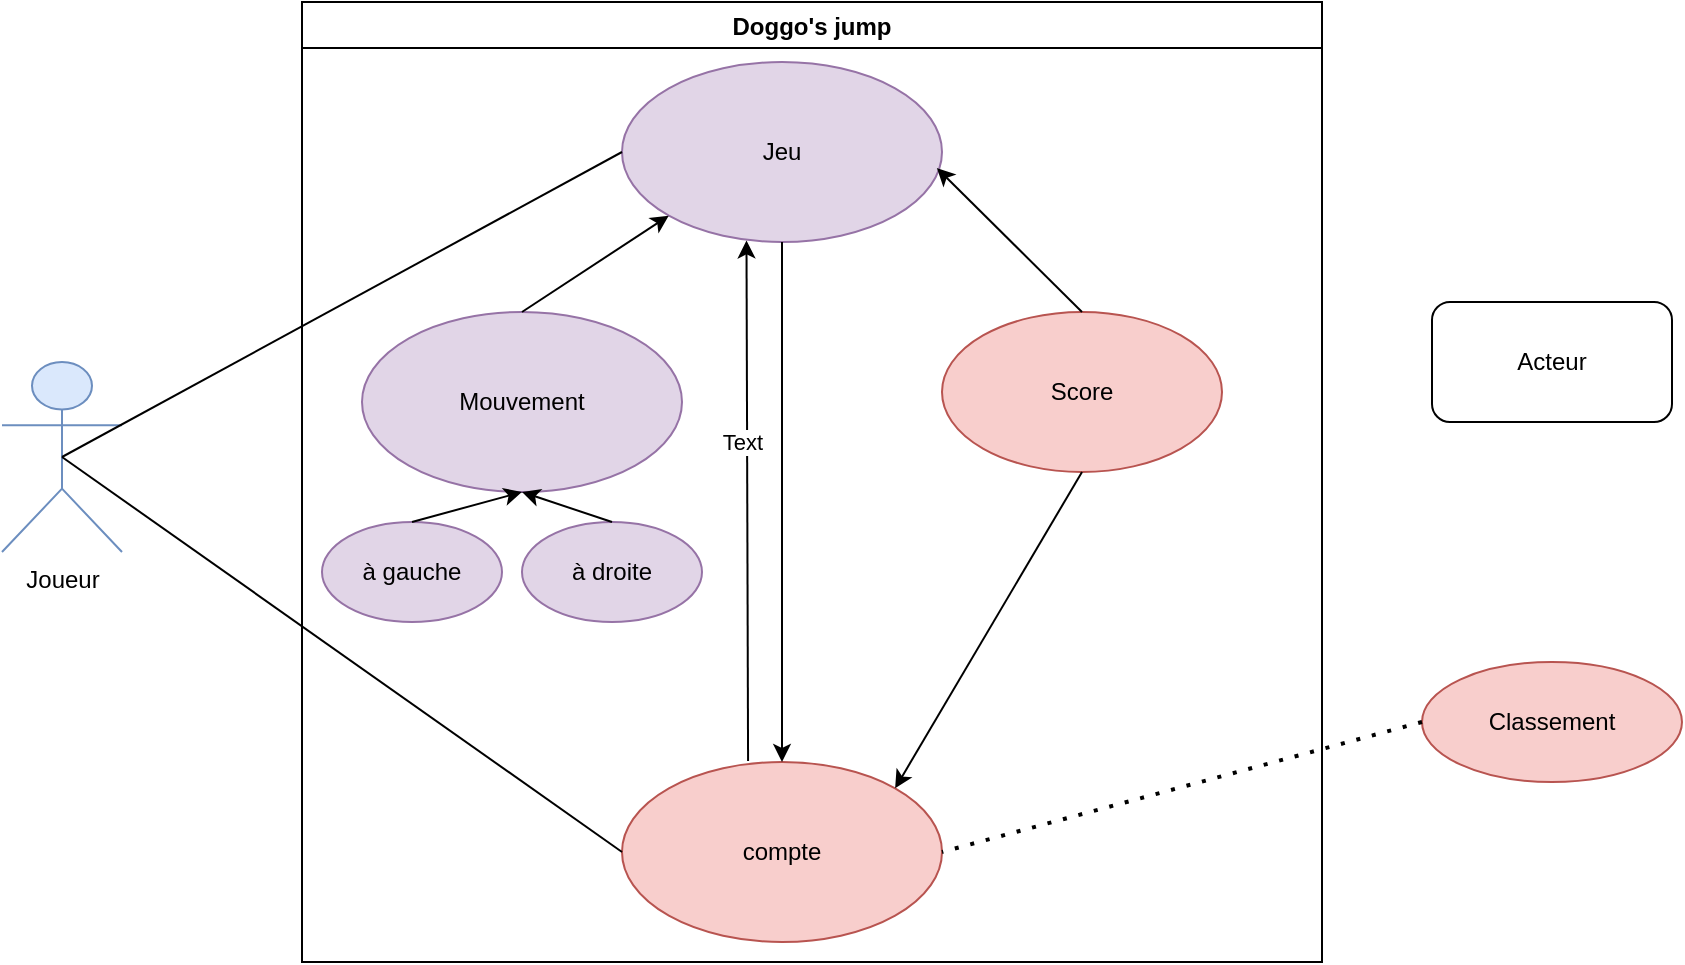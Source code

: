 <mxfile version="24.4.3" type="github">
  <diagram name="Page-1" id="mfvF1i8Ni3RD2kmJohUu">
    <mxGraphModel dx="1062" dy="571" grid="1" gridSize="10" guides="1" tooltips="1" connect="1" arrows="1" fold="1" page="1" pageScale="1" pageWidth="827" pageHeight="1169" math="0" shadow="0">
      <root>
        <mxCell id="0" />
        <mxCell id="1" parent="0" />
        <mxCell id="fka_Ivsa0DvniqacogMy-2" value="Joueur" style="shape=umlActor;verticalLabelPosition=bottom;verticalAlign=top;html=1;fillColor=#dae8fc;strokeColor=#6c8ebf;" parent="1" vertex="1">
          <mxGeometry x="190" y="230" width="60" height="95" as="geometry" />
        </mxCell>
        <mxCell id="fka_Ivsa0DvniqacogMy-5" value="Doggo&#39;s jump" style="swimlane;" parent="1" vertex="1">
          <mxGeometry x="340" y="50" width="510" height="480" as="geometry" />
        </mxCell>
        <mxCell id="fka_Ivsa0DvniqacogMy-6" value="Score" style="ellipse;whiteSpace=wrap;html=1;align=center;newEdgeStyle={&quot;edgeStyle&quot;:&quot;entityRelationEdgeStyle&quot;,&quot;startArrow&quot;:&quot;none&quot;,&quot;endArrow&quot;:&quot;none&quot;,&quot;segment&quot;:10,&quot;curved&quot;:1,&quot;sourcePerimeterSpacing&quot;:0,&quot;targetPerimeterSpacing&quot;:0};treeFolding=1;treeMoving=1;fillColor=#f8cecc;strokeColor=#b85450;" parent="fka_Ivsa0DvniqacogMy-5" vertex="1">
          <mxGeometry x="320" y="155" width="140" height="80" as="geometry" />
        </mxCell>
        <mxCell id="fka_Ivsa0DvniqacogMy-8" value="compte" style="ellipse;whiteSpace=wrap;html=1;align=center;newEdgeStyle={&quot;edgeStyle&quot;:&quot;entityRelationEdgeStyle&quot;,&quot;startArrow&quot;:&quot;none&quot;,&quot;endArrow&quot;:&quot;none&quot;,&quot;segment&quot;:10,&quot;curved&quot;:1,&quot;sourcePerimeterSpacing&quot;:0,&quot;targetPerimeterSpacing&quot;:0};treeFolding=1;treeMoving=1;fillColor=#f8cecc;strokeColor=#b85450;" parent="fka_Ivsa0DvniqacogMy-5" vertex="1">
          <mxGeometry x="160" y="380" width="160" height="90" as="geometry" />
        </mxCell>
        <mxCell id="LrhPeTNOm7IgZdOVsIFP-9" value="Jeu" style="ellipse;whiteSpace=wrap;html=1;align=center;newEdgeStyle={&quot;edgeStyle&quot;:&quot;entityRelationEdgeStyle&quot;,&quot;startArrow&quot;:&quot;none&quot;,&quot;endArrow&quot;:&quot;none&quot;,&quot;segment&quot;:10,&quot;curved&quot;:1,&quot;sourcePerimeterSpacing&quot;:0,&quot;targetPerimeterSpacing&quot;:0};treeFolding=1;treeMoving=1;fillColor=#e1d5e7;strokeColor=#9673a6;" parent="fka_Ivsa0DvniqacogMy-5" vertex="1">
          <mxGeometry x="160" y="30" width="160" height="90" as="geometry" />
        </mxCell>
        <mxCell id="LrhPeTNOm7IgZdOVsIFP-16" value="" style="endArrow=classic;html=1;rounded=0;entryX=0.5;entryY=0;entryDx=0;entryDy=0;exitX=0.5;exitY=1;exitDx=0;exitDy=0;" parent="fka_Ivsa0DvniqacogMy-5" source="LrhPeTNOm7IgZdOVsIFP-9" target="fka_Ivsa0DvniqacogMy-8" edge="1">
          <mxGeometry width="50" height="50" relative="1" as="geometry">
            <mxPoint x="220" y="260" as="sourcePoint" />
            <mxPoint x="270" y="210" as="targetPoint" />
          </mxGeometry>
        </mxCell>
        <mxCell id="y1Xcgta5afYLwySx171e-12" value="Mouvement" style="ellipse;whiteSpace=wrap;html=1;align=center;newEdgeStyle={&quot;edgeStyle&quot;:&quot;entityRelationEdgeStyle&quot;,&quot;startArrow&quot;:&quot;none&quot;,&quot;endArrow&quot;:&quot;none&quot;,&quot;segment&quot;:10,&quot;curved&quot;:1,&quot;sourcePerimeterSpacing&quot;:0,&quot;targetPerimeterSpacing&quot;:0};treeFolding=1;treeMoving=1;fillColor=#e1d5e7;strokeColor=#9673a6;" vertex="1" parent="fka_Ivsa0DvniqacogMy-5">
          <mxGeometry x="30" y="155" width="160" height="90" as="geometry" />
        </mxCell>
        <mxCell id="y1Xcgta5afYLwySx171e-15" value="à droite" style="ellipse;whiteSpace=wrap;html=1;align=center;newEdgeStyle={&quot;edgeStyle&quot;:&quot;entityRelationEdgeStyle&quot;,&quot;startArrow&quot;:&quot;none&quot;,&quot;endArrow&quot;:&quot;none&quot;,&quot;segment&quot;:10,&quot;curved&quot;:1,&quot;sourcePerimeterSpacing&quot;:0,&quot;targetPerimeterSpacing&quot;:0};treeFolding=1;treeMoving=1;fillColor=#e1d5e7;strokeColor=#9673a6;" vertex="1" parent="fka_Ivsa0DvniqacogMy-5">
          <mxGeometry x="110" y="260" width="90" height="50" as="geometry" />
        </mxCell>
        <mxCell id="y1Xcgta5afYLwySx171e-16" value="à gauche" style="ellipse;whiteSpace=wrap;html=1;align=center;newEdgeStyle={&quot;edgeStyle&quot;:&quot;entityRelationEdgeStyle&quot;,&quot;startArrow&quot;:&quot;none&quot;,&quot;endArrow&quot;:&quot;none&quot;,&quot;segment&quot;:10,&quot;curved&quot;:1,&quot;sourcePerimeterSpacing&quot;:0,&quot;targetPerimeterSpacing&quot;:0};treeFolding=1;treeMoving=1;fillColor=#e1d5e7;strokeColor=#9673a6;" vertex="1" parent="fka_Ivsa0DvniqacogMy-5">
          <mxGeometry x="10" y="260" width="90" height="50" as="geometry" />
        </mxCell>
        <mxCell id="y1Xcgta5afYLwySx171e-18" value="" style="endArrow=classic;html=1;rounded=0;exitX=0.5;exitY=0;exitDx=0;exitDy=0;entryX=0.5;entryY=1;entryDx=0;entryDy=0;" edge="1" parent="fka_Ivsa0DvniqacogMy-5" source="y1Xcgta5afYLwySx171e-16" target="y1Xcgta5afYLwySx171e-12">
          <mxGeometry width="50" height="50" relative="1" as="geometry">
            <mxPoint x="200" y="200" as="sourcePoint" />
            <mxPoint x="250" y="150" as="targetPoint" />
          </mxGeometry>
        </mxCell>
        <mxCell id="y1Xcgta5afYLwySx171e-20" value="" style="endArrow=classic;html=1;rounded=0;exitX=0.5;exitY=0;exitDx=0;exitDy=0;entryX=0.5;entryY=1;entryDx=0;entryDy=0;" edge="1" parent="fka_Ivsa0DvniqacogMy-5" source="y1Xcgta5afYLwySx171e-15" target="y1Xcgta5afYLwySx171e-12">
          <mxGeometry width="50" height="50" relative="1" as="geometry">
            <mxPoint x="165" y="270" as="sourcePoint" />
            <mxPoint x="120" y="255" as="targetPoint" />
          </mxGeometry>
        </mxCell>
        <mxCell id="y1Xcgta5afYLwySx171e-24" value="" style="endArrow=classic;html=1;rounded=0;exitX=0.5;exitY=0;exitDx=0;exitDy=0;entryX=0;entryY=1;entryDx=0;entryDy=0;" edge="1" parent="fka_Ivsa0DvniqacogMy-5" source="y1Xcgta5afYLwySx171e-12" target="LrhPeTNOm7IgZdOVsIFP-9">
          <mxGeometry width="50" height="50" relative="1" as="geometry">
            <mxPoint x="310" y="260" as="sourcePoint" />
            <mxPoint x="360" y="210" as="targetPoint" />
          </mxGeometry>
        </mxCell>
        <mxCell id="y1Xcgta5afYLwySx171e-25" value="" style="endArrow=classic;html=1;rounded=0;entryX=0.984;entryY=0.589;entryDx=0;entryDy=0;entryPerimeter=0;exitX=0.5;exitY=0;exitDx=0;exitDy=0;" edge="1" parent="fka_Ivsa0DvniqacogMy-5" source="fka_Ivsa0DvniqacogMy-6" target="LrhPeTNOm7IgZdOVsIFP-9">
          <mxGeometry width="50" height="50" relative="1" as="geometry">
            <mxPoint x="310" y="260" as="sourcePoint" />
            <mxPoint x="360" y="210" as="targetPoint" />
          </mxGeometry>
        </mxCell>
        <mxCell id="y1Xcgta5afYLwySx171e-26" value="" style="endArrow=classic;html=1;rounded=0;entryX=1;entryY=0;entryDx=0;entryDy=0;exitX=0.5;exitY=1;exitDx=0;exitDy=0;" edge="1" parent="fka_Ivsa0DvniqacogMy-5" source="fka_Ivsa0DvniqacogMy-6" target="fka_Ivsa0DvniqacogMy-8">
          <mxGeometry width="50" height="50" relative="1" as="geometry">
            <mxPoint x="310" y="260" as="sourcePoint" />
            <mxPoint x="360" y="210" as="targetPoint" />
          </mxGeometry>
        </mxCell>
        <mxCell id="y1Xcgta5afYLwySx171e-27" value="" style="endArrow=classic;html=1;rounded=0;exitX=0.394;exitY=-0.006;exitDx=0;exitDy=0;exitPerimeter=0;entryX=0.389;entryY=0.991;entryDx=0;entryDy=0;entryPerimeter=0;" edge="1" parent="fka_Ivsa0DvniqacogMy-5" source="fka_Ivsa0DvniqacogMy-8" target="LrhPeTNOm7IgZdOVsIFP-9">
          <mxGeometry width="50" height="50" relative="1" as="geometry">
            <mxPoint x="310" y="260" as="sourcePoint" />
            <mxPoint x="360" y="210" as="targetPoint" />
          </mxGeometry>
        </mxCell>
        <mxCell id="y1Xcgta5afYLwySx171e-28" value="Text" style="edgeLabel;html=1;align=center;verticalAlign=middle;resizable=0;points=[];" vertex="1" connectable="0" parent="y1Xcgta5afYLwySx171e-27">
          <mxGeometry x="0.23" y="3" relative="1" as="geometry">
            <mxPoint as="offset" />
          </mxGeometry>
        </mxCell>
        <mxCell id="fka_Ivsa0DvniqacogMy-10" value="" style="endArrow=none;html=1;rounded=0;exitX=0.5;exitY=0.5;exitDx=0;exitDy=0;exitPerimeter=0;entryX=0;entryY=0.5;entryDx=0;entryDy=0;" parent="1" source="fka_Ivsa0DvniqacogMy-2" target="LrhPeTNOm7IgZdOVsIFP-9" edge="1">
          <mxGeometry width="50" height="50" relative="1" as="geometry">
            <mxPoint x="390" y="330" as="sourcePoint" />
            <mxPoint x="440" y="195" as="targetPoint" />
          </mxGeometry>
        </mxCell>
        <mxCell id="y1Xcgta5afYLwySx171e-1" value="Classement" style="ellipse;whiteSpace=wrap;html=1;align=center;newEdgeStyle={&quot;edgeStyle&quot;:&quot;entityRelationEdgeStyle&quot;,&quot;startArrow&quot;:&quot;none&quot;,&quot;endArrow&quot;:&quot;none&quot;,&quot;segment&quot;:10,&quot;curved&quot;:1,&quot;sourcePerimeterSpacing&quot;:0,&quot;targetPerimeterSpacing&quot;:0};treeFolding=1;treeMoving=1;fillColor=#f8cecc;strokeColor=#b85450;" vertex="1" parent="1">
          <mxGeometry x="900" y="380" width="130" height="60" as="geometry" />
        </mxCell>
        <mxCell id="y1Xcgta5afYLwySx171e-2" value="" style="endArrow=none;dashed=1;html=1;dashPattern=1 3;strokeWidth=2;rounded=0;exitX=0;exitY=0.5;exitDx=0;exitDy=0;entryX=1;entryY=0.5;entryDx=0;entryDy=0;" edge="1" parent="1" source="y1Xcgta5afYLwySx171e-1" target="fka_Ivsa0DvniqacogMy-8">
          <mxGeometry width="50" height="50" relative="1" as="geometry">
            <mxPoint x="770" y="390" as="sourcePoint" />
            <mxPoint x="710" y="400" as="targetPoint" />
          </mxGeometry>
        </mxCell>
        <mxCell id="y1Xcgta5afYLwySx171e-9" value="Acteur" style="rounded=1;whiteSpace=wrap;html=1;" vertex="1" parent="1">
          <mxGeometry x="905" y="200" width="120" height="60" as="geometry" />
        </mxCell>
        <mxCell id="y1Xcgta5afYLwySx171e-22" value="" style="endArrow=none;html=1;rounded=0;exitX=0.5;exitY=0.5;exitDx=0;exitDy=0;exitPerimeter=0;entryX=0;entryY=0.5;entryDx=0;entryDy=0;" edge="1" parent="1" source="fka_Ivsa0DvniqacogMy-2" target="fka_Ivsa0DvniqacogMy-8">
          <mxGeometry width="50" height="50" relative="1" as="geometry">
            <mxPoint x="650" y="250" as="sourcePoint" />
            <mxPoint x="700" y="200" as="targetPoint" />
          </mxGeometry>
        </mxCell>
      </root>
    </mxGraphModel>
  </diagram>
</mxfile>
